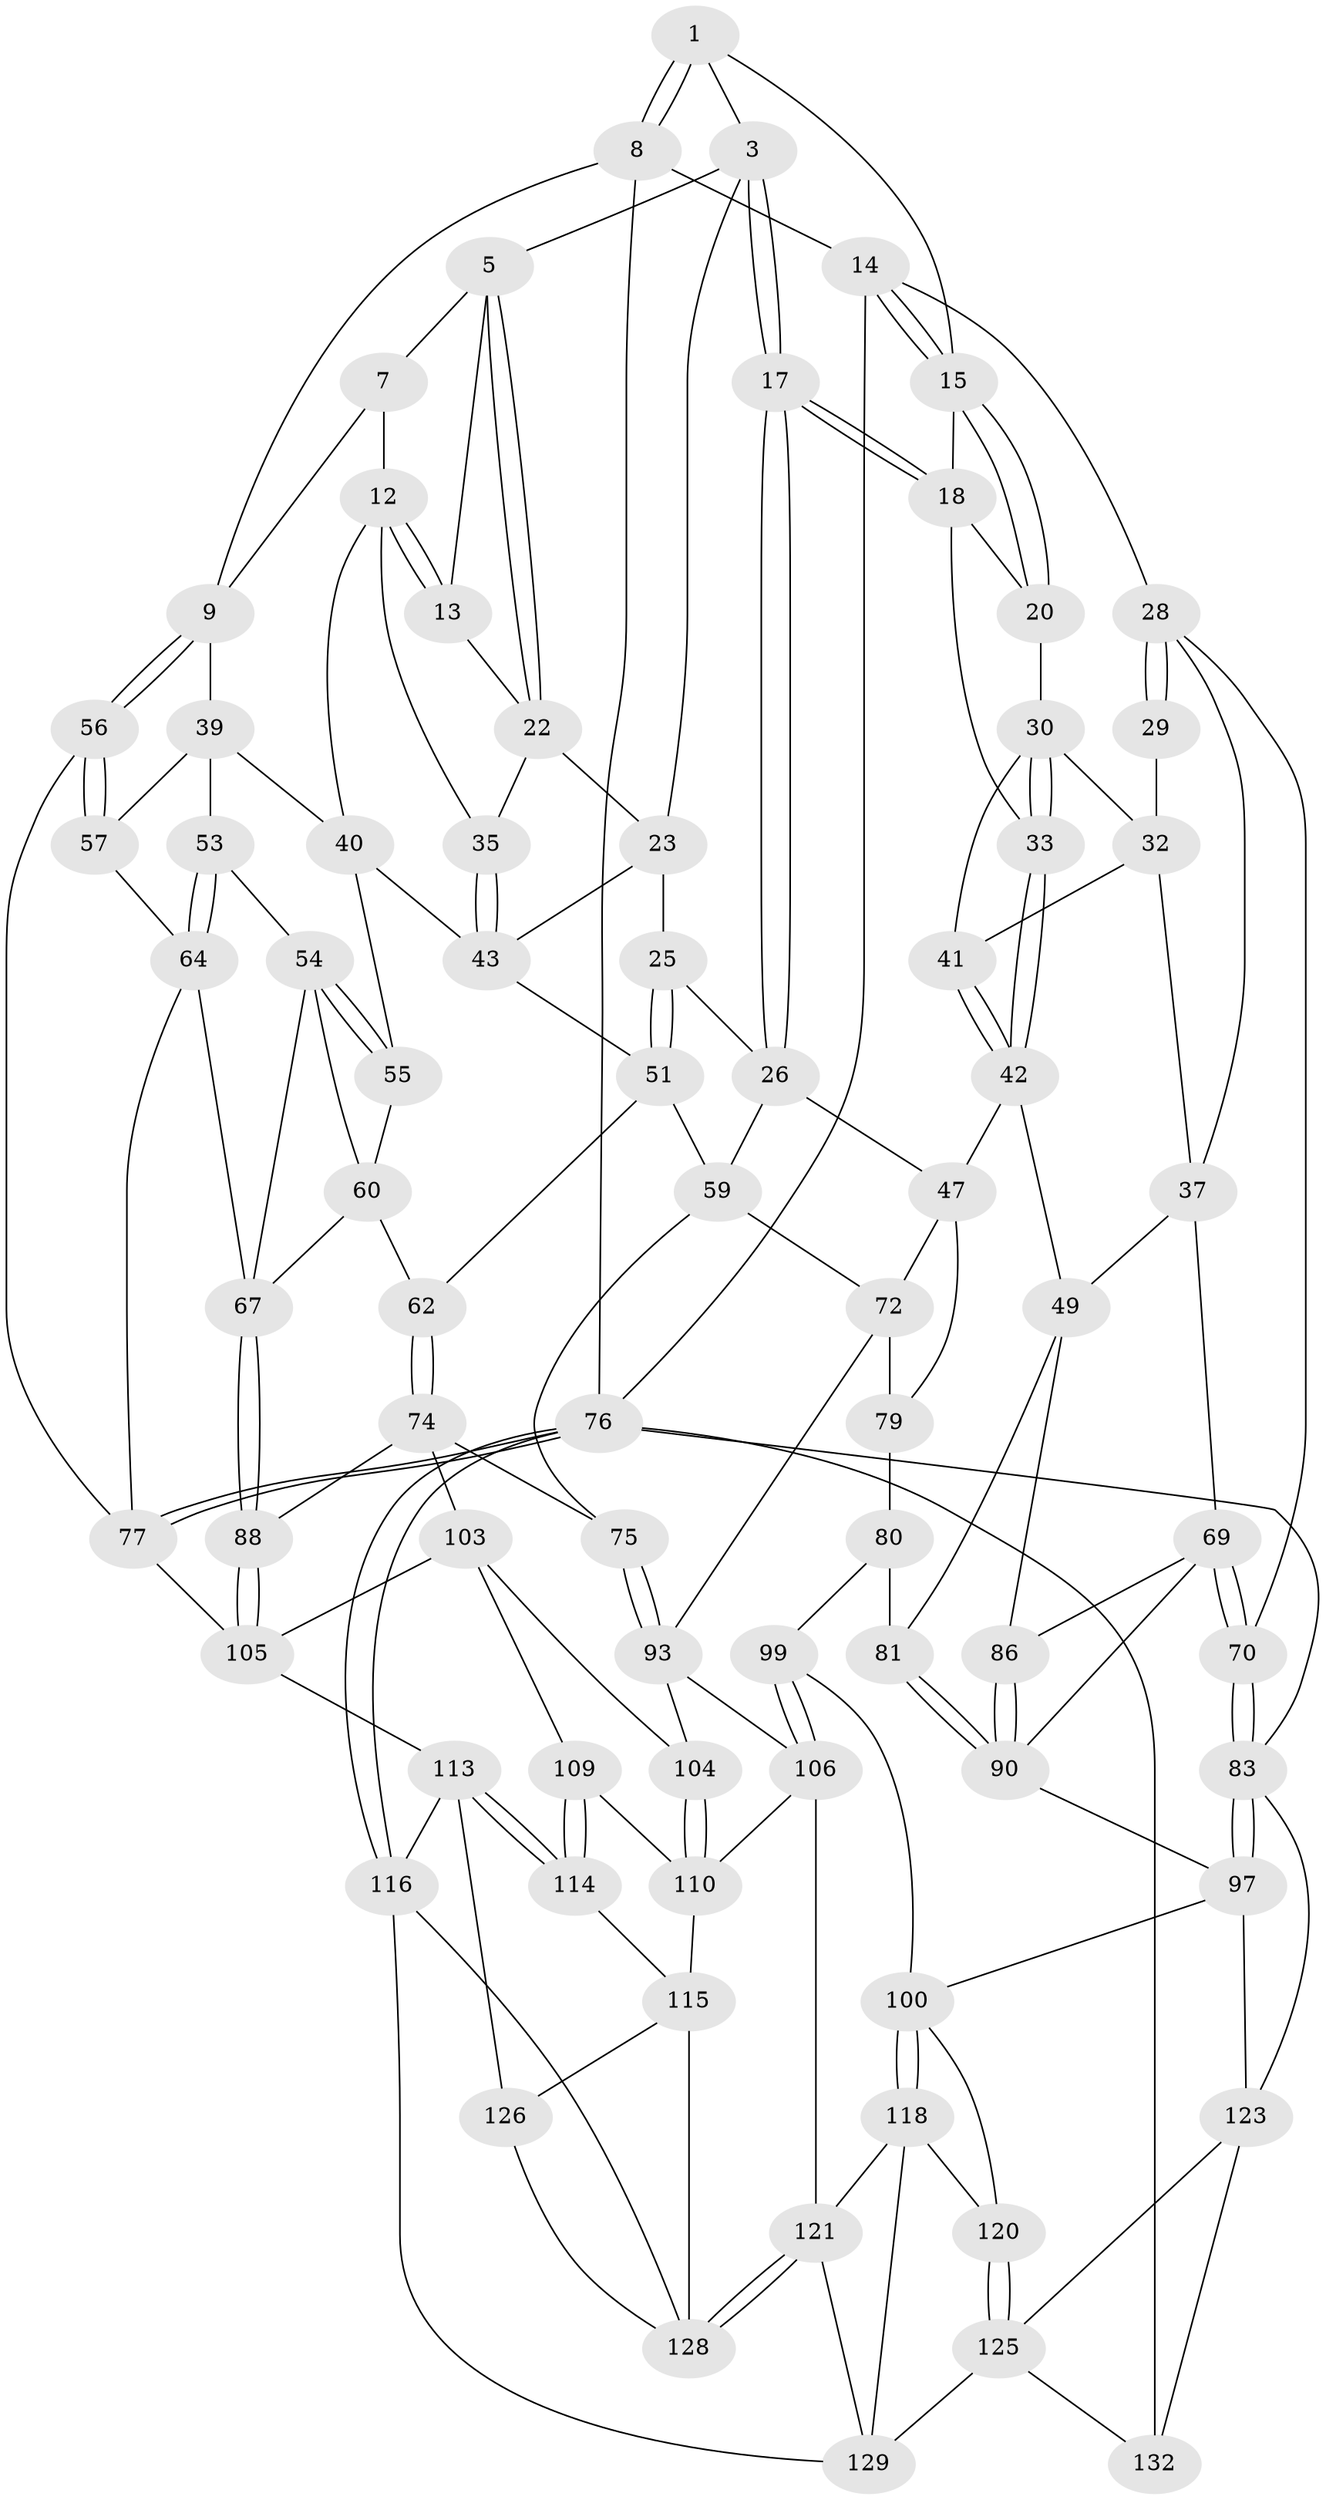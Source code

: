 // original degree distribution, {3: 0.022388059701492536, 4: 0.20149253731343283, 5: 0.5746268656716418, 6: 0.20149253731343283}
// Generated by graph-tools (version 1.1) at 2025/42/03/06/25 10:42:34]
// undirected, 79 vertices, 180 edges
graph export_dot {
graph [start="1"]
  node [color=gray90,style=filled];
  1 [pos="+0.7611920882772182+0",super="+2"];
  3 [pos="+0.5181896338769884+0.01760899173255393",super="+4"];
  5 [pos="+0.6054408963552351+0.0783718745766691",super="+6"];
  7 [pos="+0.7249531244339878+0",super="+11"];
  8 [pos="+1+0"];
  9 [pos="+1+0",super="+10"];
  12 [pos="+0.734360210885503+0.1324961549507377",super="+34"];
  13 [pos="+0.6904209335515167+0.09842894451385154"];
  14 [pos="+0+0"];
  15 [pos="+0+0",super="+16"];
  17 [pos="+0.3889579622297502+0.18472936220798125"];
  18 [pos="+0.37819061404834137+0.18129006203981587",super="+19"];
  20 [pos="+0.2269055975090082+0.09377886549961285",super="+21"];
  22 [pos="+0.6298850986677914+0.10965292649762055",super="+27"];
  23 [pos="+0.5283558167079468+0.18434796798630898",super="+24"];
  25 [pos="+0.4887212442394893+0.22718040771015688"];
  26 [pos="+0.46391376880037005+0.24127921964354423",super="+46"];
  28 [pos="+0+0",super="+38"];
  29 [pos="+0.16936082663695876+0.11114167878641146"];
  30 [pos="+0.25315908107625895+0.14516247925545822",super="+31"];
  32 [pos="+0.19467605112170586+0.1493402874379772",super="+36"];
  33 [pos="+0.36012858987144786+0.18718170780798066"];
  35 [pos="+0.6677347348447766+0.2037797280291621"];
  37 [pos="+0+0.17371729277202055",super="+50"];
  39 [pos="+0.8651730201061802+0.2140963777720276",super="+52"];
  40 [pos="+0.846096703060494+0.21290667495130813",super="+44"];
  41 [pos="+0.20110556412908642+0.22642072429023014"];
  42 [pos="+0.24389752971807832+0.3234471297282928",super="+48"];
  43 [pos="+0.6659275858221173+0.25722257032002377",super="+45"];
  47 [pos="+0.2613202229914471+0.35616561169087385",super="+73"];
  49 [pos="+0.2332649068771492+0.3547883270347852",super="+82"];
  51 [pos="+0.6205121290286759+0.3128707211944788",super="+58"];
  53 [pos="+0.8617351748700781+0.34323339997522756"];
  54 [pos="+0.8520667395419582+0.3528098896965619",super="+65"];
  55 [pos="+0.7177705646393338+0.32964180324523973"];
  56 [pos="+1+0.3702186501137664",super="+78"];
  57 [pos="+0.8919268227216802+0.32031368870501825",super="+63"];
  59 [pos="+0.4806907507498921+0.35070327060124906",super="+71"];
  60 [pos="+0.7120506088136549+0.3761812375416891",super="+61"];
  62 [pos="+0.6556068056263562+0.4534046458262162"];
  64 [pos="+0.9360848925075078+0.4856759944414986",super="+66"];
  67 [pos="+0.836625830848818+0.5233867546062889",super="+68"];
  69 [pos="+0.01959341090569423+0.4573759354884392",super="+87"];
  70 [pos="+0+0.3926205255351619"];
  72 [pos="+0.43668541987483184+0.46059950336955907",super="+91"];
  74 [pos="+0.6182781449758104+0.500633990555043",super="+89"];
  75 [pos="+0.601717584402895+0.5134356117167598"];
  76 [pos="+1+1",super="+85"];
  77 [pos="+1+0.6672938114485352",super="+95"];
  79 [pos="+0.3343283024893858+0.5085964666204501",super="+92"];
  80 [pos="+0.220159079715218+0.5172398704622629",super="+98"];
  81 [pos="+0.2140045778281075+0.5134431015246117"];
  83 [pos="+0+0.6829655166108415",super="+84"];
  86 [pos="+0.07019355247294952+0.4610973824648222"];
  88 [pos="+0.8354511036035847+0.529668581043213"];
  90 [pos="+0.14497591749291563+0.5896166614773305",super="+96"];
  93 [pos="+0.5907171151327021+0.5909828087092195",super="+94"];
  97 [pos="+0.0968209215908741+0.6750085733612032",super="+102"];
  99 [pos="+0.310806775244339+0.6847282948676328"];
  100 [pos="+0.30691112643572915+0.6893033200438675",super="+101"];
  103 [pos="+0.7869964031457855+0.5840994181550877",super="+108"];
  104 [pos="+0.7221382719042048+0.6287206692336671"];
  105 [pos="+0.9583910783568063+0.6712366397384465",super="+107"];
  106 [pos="+0.52761935165897+0.6895885451572905",super="+112"];
  109 [pos="+0.8023452407811854+0.6979342102293115"];
  110 [pos="+0.7200751230126617+0.6917311379213656",super="+111"];
  113 [pos="+0.8868596968619319+0.7823195492045737",super="+117"];
  114 [pos="+0.7688500106515586+0.7740035715505017"];
  115 [pos="+0.7442719892478057+0.7841310149380726",super="+127"];
  116 [pos="+1+1",super="+134"];
  118 [pos="+0.31778368589429723+0.7598591206754984",super="+119"];
  120 [pos="+0.17984941858148135+0.8453017630217327"];
  121 [pos="+0.5642786861748184+0.8107671095798852",super="+122"];
  123 [pos="+0.11903447663115185+0.8491145218986715",super="+124"];
  125 [pos="+0.12805535105761803+0.8531146649124476",super="+131"];
  126 [pos="+0.8460469663952505+0.9290718230681975"];
  128 [pos="+0.6465926141634459+0.9244517266152003",super="+133"];
  129 [pos="+0.3725889245641138+1",super="+130"];
  132 [pos="+0.1159595441458249+1"];
  1 -- 8;
  1 -- 8;
  1 -- 3;
  1 -- 15;
  3 -- 17;
  3 -- 17;
  3 -- 5;
  3 -- 23;
  5 -- 22;
  5 -- 22;
  5 -- 13;
  5 -- 7;
  7 -- 12;
  7 -- 9;
  8 -- 9;
  8 -- 14;
  8 -- 76;
  9 -- 56;
  9 -- 56;
  9 -- 39;
  12 -- 13;
  12 -- 13;
  12 -- 40;
  12 -- 35;
  13 -- 22;
  14 -- 15;
  14 -- 15;
  14 -- 28;
  14 -- 76;
  15 -- 20;
  15 -- 20;
  15 -- 18;
  17 -- 18;
  17 -- 18;
  17 -- 26;
  17 -- 26;
  18 -- 33;
  18 -- 20;
  20 -- 30;
  22 -- 35;
  22 -- 23;
  23 -- 25;
  23 -- 43;
  25 -- 26;
  25 -- 51;
  25 -- 51;
  26 -- 59;
  26 -- 47;
  28 -- 29;
  28 -- 29;
  28 -- 37;
  28 -- 70;
  29 -- 32;
  30 -- 33;
  30 -- 33;
  30 -- 32;
  30 -- 41;
  32 -- 41;
  32 -- 37;
  33 -- 42;
  33 -- 42;
  35 -- 43;
  35 -- 43;
  37 -- 49;
  37 -- 69;
  39 -- 40;
  39 -- 57;
  39 -- 53;
  40 -- 55;
  40 -- 43;
  41 -- 42;
  41 -- 42;
  42 -- 49;
  42 -- 47;
  43 -- 51;
  47 -- 72;
  47 -- 79;
  49 -- 81;
  49 -- 86;
  51 -- 59;
  51 -- 62;
  53 -- 54;
  53 -- 64;
  53 -- 64;
  54 -- 55;
  54 -- 55;
  54 -- 60;
  54 -- 67;
  55 -- 60;
  56 -- 57 [weight=2];
  56 -- 57;
  56 -- 77;
  57 -- 64;
  59 -- 72;
  59 -- 75;
  60 -- 62;
  60 -- 67;
  62 -- 74;
  62 -- 74;
  64 -- 67;
  64 -- 77;
  67 -- 88;
  67 -- 88;
  69 -- 70;
  69 -- 70;
  69 -- 86;
  69 -- 90;
  70 -- 83;
  70 -- 83;
  72 -- 79;
  72 -- 93;
  74 -- 75;
  74 -- 88;
  74 -- 103;
  75 -- 93;
  75 -- 93;
  76 -- 77;
  76 -- 77;
  76 -- 116;
  76 -- 116;
  76 -- 132;
  76 -- 83;
  77 -- 105;
  79 -- 80 [weight=2];
  80 -- 81;
  80 -- 99;
  81 -- 90;
  81 -- 90;
  83 -- 97;
  83 -- 97;
  83 -- 123;
  86 -- 90;
  86 -- 90;
  88 -- 105;
  88 -- 105;
  90 -- 97;
  93 -- 104;
  93 -- 106;
  97 -- 123;
  97 -- 100;
  99 -- 100;
  99 -- 106;
  99 -- 106;
  100 -- 118;
  100 -- 118;
  100 -- 120;
  103 -- 104;
  103 -- 105;
  103 -- 109;
  104 -- 110;
  104 -- 110;
  105 -- 113;
  106 -- 121;
  106 -- 110;
  109 -- 110;
  109 -- 114;
  109 -- 114;
  110 -- 115;
  113 -- 114;
  113 -- 114;
  113 -- 116;
  113 -- 126;
  114 -- 115;
  115 -- 128;
  115 -- 126;
  116 -- 128;
  116 -- 129;
  118 -- 120;
  118 -- 129;
  118 -- 121;
  120 -- 125;
  120 -- 125;
  121 -- 128;
  121 -- 128;
  121 -- 129;
  123 -- 125;
  123 -- 132;
  125 -- 129;
  125 -- 132;
  126 -- 128;
}
